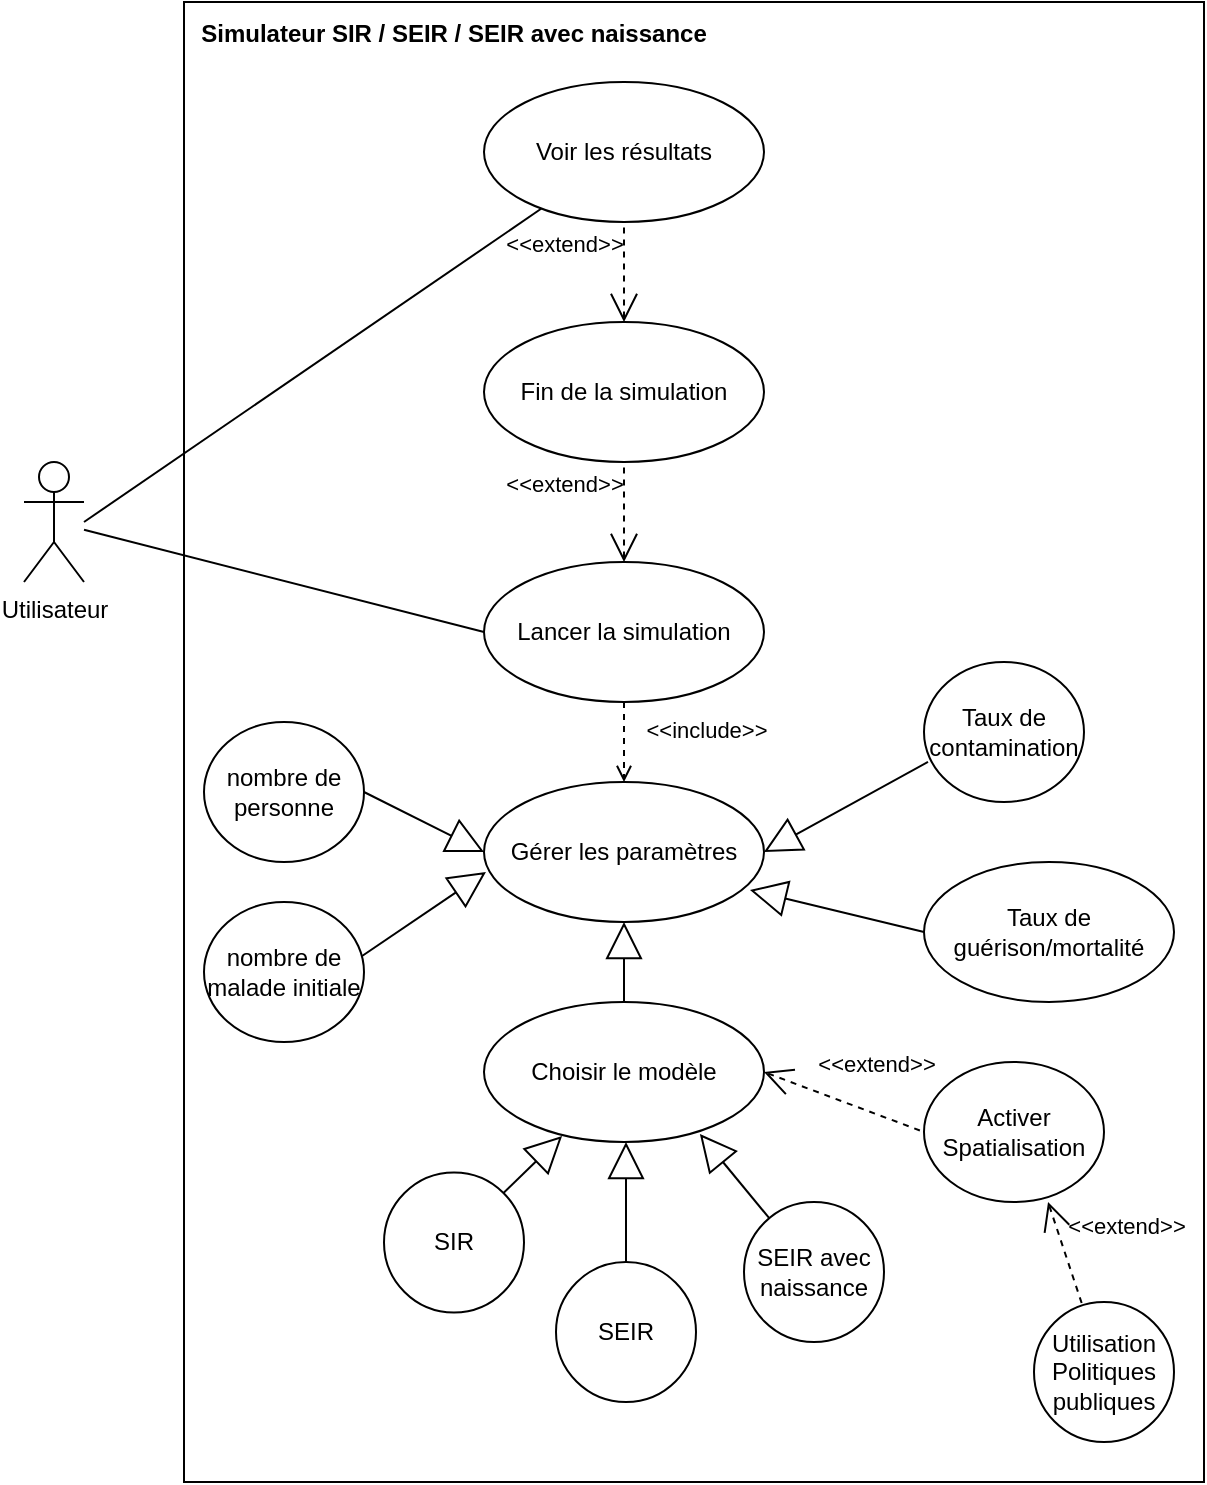 <mxfile version="14.0.3" type="github">
  <diagram id="1Q1EzocZoEp-LrVJWuE1" name="Page-1">
    <mxGraphModel dx="1422" dy="763" grid="1" gridSize="10" guides="1" tooltips="1" connect="1" arrows="1" fold="1" page="1" pageScale="1" pageWidth="827" pageHeight="1169" math="0" shadow="0">
      <root>
        <mxCell id="0" />
        <mxCell id="1" parent="0" />
        <mxCell id="NkwOou6ovOenbUR8SxcS-18" value="" style="rounded=0;whiteSpace=wrap;html=1;" parent="1" vertex="1">
          <mxGeometry x="270" y="30" width="510" height="740" as="geometry" />
        </mxCell>
        <mxCell id="UxCLgTN9e_x0eoLWRBKl-1" value="Utilisateur" style="shape=umlActor;verticalLabelPosition=bottom;verticalAlign=top;html=1;outlineConnect=0;" parent="1" vertex="1">
          <mxGeometry x="190" y="260" width="30" height="60" as="geometry" />
        </mxCell>
        <mxCell id="UxCLgTN9e_x0eoLWRBKl-9" value="Choisir le modèle" style="ellipse;whiteSpace=wrap;html=1;" parent="1" vertex="1">
          <mxGeometry x="420" y="530" width="140" height="70" as="geometry" />
        </mxCell>
        <mxCell id="UxCLgTN9e_x0eoLWRBKl-10" value="Lancer la simulation" style="ellipse;whiteSpace=wrap;html=1;" parent="1" vertex="1">
          <mxGeometry x="420" y="310" width="140" height="70" as="geometry" />
        </mxCell>
        <mxCell id="UxCLgTN9e_x0eoLWRBKl-11" value="Fin de la simulation" style="ellipse;whiteSpace=wrap;html=1;" parent="1" vertex="1">
          <mxGeometry x="420" y="190" width="140" height="70" as="geometry" />
        </mxCell>
        <mxCell id="UxCLgTN9e_x0eoLWRBKl-12" value="Voir les résultats" style="ellipse;whiteSpace=wrap;html=1;" parent="1" vertex="1">
          <mxGeometry x="420" y="70" width="140" height="70" as="geometry" />
        </mxCell>
        <mxCell id="UxCLgTN9e_x0eoLWRBKl-13" value="Simulateur SIR / SEIR / SEIR avec naissance" style="text;align=center;fontStyle=1;verticalAlign=middle;spacingLeft=3;spacingRight=3;strokeColor=none;rotatable=0;points=[[0,0.5],[1,0.5]];portConstraint=eastwest;" parent="1" vertex="1">
          <mxGeometry x="280" y="30" width="250" height="30" as="geometry" />
        </mxCell>
        <mxCell id="UxCLgTN9e_x0eoLWRBKl-19" value="Activer Spatialisation" style="ellipse;whiteSpace=wrap;html=1;" parent="1" vertex="1">
          <mxGeometry x="640" y="560" width="90" height="70" as="geometry" />
        </mxCell>
        <mxCell id="UxCLgTN9e_x0eoLWRBKl-20" value="Utilisation Politiques publiques" style="ellipse;whiteSpace=wrap;html=1;" parent="1" vertex="1">
          <mxGeometry x="695" y="680" width="70" height="70" as="geometry" />
        </mxCell>
        <mxCell id="NkwOou6ovOenbUR8SxcS-2" value="&amp;lt;&amp;lt;extend&amp;gt;&amp;gt;" style="edgeStyle=none;html=1;startArrow=open;endArrow=none;startSize=12;verticalAlign=bottom;dashed=1;labelBackgroundColor=none;entryX=0.5;entryY=1;entryDx=0;entryDy=0;exitX=0.5;exitY=0;exitDx=0;exitDy=0;" parent="1" edge="1" target="UxCLgTN9e_x0eoLWRBKl-11" source="UxCLgTN9e_x0eoLWRBKl-10">
          <mxGeometry x="0.2" y="30" width="160" relative="1" as="geometry">
            <mxPoint x="550" y="270" as="sourcePoint" />
            <mxPoint x="488" y="310" as="targetPoint" />
            <mxPoint as="offset" />
          </mxGeometry>
        </mxCell>
        <mxCell id="NkwOou6ovOenbUR8SxcS-11" value="SIR" style="ellipse;whiteSpace=wrap;html=1;" parent="1" vertex="1">
          <mxGeometry x="370" y="615.25" width="70" height="70" as="geometry" />
        </mxCell>
        <mxCell id="NkwOou6ovOenbUR8SxcS-12" value="SEIR" style="ellipse;whiteSpace=wrap;html=1;" parent="1" vertex="1">
          <mxGeometry x="456" y="660" width="70" height="70" as="geometry" />
        </mxCell>
        <mxCell id="NkwOou6ovOenbUR8SxcS-13" value="SEIR avec naissance" style="ellipse;whiteSpace=wrap;html=1;" parent="1" vertex="1">
          <mxGeometry x="550" y="630" width="70" height="70" as="geometry" />
        </mxCell>
        <mxCell id="NkwOou6ovOenbUR8SxcS-14" value="" style="endArrow=block;endSize=16;endFill=0;html=1;entryX=0.771;entryY=0.943;entryDx=0;entryDy=0;entryPerimeter=0;" parent="1" source="NkwOou6ovOenbUR8SxcS-13" target="UxCLgTN9e_x0eoLWRBKl-9" edge="1">
          <mxGeometry x="-0.75" y="70" width="160" relative="1" as="geometry">
            <mxPoint x="334" y="555.25" as="sourcePoint" />
            <mxPoint x="517.749" y="599.999" as="targetPoint" />
            <mxPoint as="offset" />
          </mxGeometry>
        </mxCell>
        <mxCell id="NkwOou6ovOenbUR8SxcS-15" value="" style="endArrow=block;endSize=16;endFill=0;html=1;exitX=0.5;exitY=0;exitDx=0;exitDy=0;" parent="1" source="NkwOou6ovOenbUR8SxcS-12" edge="1">
          <mxGeometry x="-0.75" y="70" width="160" relative="1" as="geometry">
            <mxPoint x="376" y="565.25" as="sourcePoint" />
            <mxPoint x="491" y="600" as="targetPoint" />
            <mxPoint as="offset" />
          </mxGeometry>
        </mxCell>
        <mxCell id="NkwOou6ovOenbUR8SxcS-16" value="" style="endArrow=block;endSize=16;endFill=0;html=1;exitX=1;exitY=0;exitDx=0;exitDy=0;entryX=0.279;entryY=0.957;entryDx=0;entryDy=0;entryPerimeter=0;" parent="1" source="NkwOou6ovOenbUR8SxcS-11" target="UxCLgTN9e_x0eoLWRBKl-9" edge="1">
          <mxGeometry x="-0.75" y="70" width="160" relative="1" as="geometry">
            <mxPoint x="404" y="615.25" as="sourcePoint" />
            <mxPoint x="468.251" y="599.999" as="targetPoint" />
            <mxPoint as="offset" />
          </mxGeometry>
        </mxCell>
        <mxCell id="NkwOou6ovOenbUR8SxcS-17" value="&amp;lt;&amp;lt;extend&amp;gt;&amp;gt;" style="edgeStyle=none;html=1;startArrow=open;endArrow=none;startSize=12;verticalAlign=bottom;dashed=1;labelBackgroundColor=none;entryX=0.5;entryY=1;entryDx=0;entryDy=0;exitX=0.5;exitY=0;exitDx=0;exitDy=0;" parent="1" edge="1" target="UxCLgTN9e_x0eoLWRBKl-12" source="UxCLgTN9e_x0eoLWRBKl-11">
          <mxGeometry x="0.2" y="30" width="160" relative="1" as="geometry">
            <mxPoint x="570" y="160" as="sourcePoint" />
            <mxPoint x="489.5" y="190" as="targetPoint" />
            <mxPoint as="offset" />
          </mxGeometry>
        </mxCell>
        <mxCell id="NkwOou6ovOenbUR8SxcS-21" value="" style="edgeStyle=none;html=1;endArrow=none;verticalAlign=bottom;" parent="1" target="UxCLgTN9e_x0eoLWRBKl-12" edge="1">
          <mxGeometry width="160" relative="1" as="geometry">
            <mxPoint x="220" y="290" as="sourcePoint" />
            <mxPoint x="470" y="390" as="targetPoint" />
          </mxGeometry>
        </mxCell>
        <mxCell id="CwcjvBSmdnNTdmmbHyCX-1" value="&amp;lt;&amp;lt;extend&amp;gt;&amp;gt;" style="edgeStyle=none;html=1;startArrow=open;endArrow=none;startSize=12;verticalAlign=bottom;dashed=1;labelBackgroundColor=none;entryX=0;entryY=0.5;entryDx=0;entryDy=0;exitX=1;exitY=0.5;exitDx=0;exitDy=0;" edge="1" parent="1" source="UxCLgTN9e_x0eoLWRBKl-9" target="UxCLgTN9e_x0eoLWRBKl-19">
          <mxGeometry x="0.268" y="15" width="160" relative="1" as="geometry">
            <mxPoint x="610" y="550" as="sourcePoint" />
            <mxPoint x="660.5" y="540" as="targetPoint" />
            <mxPoint as="offset" />
          </mxGeometry>
        </mxCell>
        <mxCell id="CwcjvBSmdnNTdmmbHyCX-2" value="&amp;lt;&amp;lt;extend&amp;gt;&amp;gt;" style="edgeStyle=none;html=1;startArrow=open;endArrow=none;startSize=12;verticalAlign=bottom;dashed=1;labelBackgroundColor=none;exitX=0.689;exitY=1;exitDx=0;exitDy=0;exitPerimeter=0;" edge="1" parent="1" source="UxCLgTN9e_x0eoLWRBKl-19" target="UxCLgTN9e_x0eoLWRBKl-20">
          <mxGeometry x="0.2" y="30" width="160" relative="1" as="geometry">
            <mxPoint x="730" y="650" as="sourcePoint" />
            <mxPoint x="640" y="669.25" as="targetPoint" />
            <mxPoint as="offset" />
          </mxGeometry>
        </mxCell>
        <mxCell id="CwcjvBSmdnNTdmmbHyCX-3" value="&amp;lt;&amp;lt;include&amp;gt;&amp;gt;" style="edgeStyle=none;html=1;endArrow=open;verticalAlign=bottom;dashed=1;labelBackgroundColor=none;exitX=0.5;exitY=1;exitDx=0;exitDy=0;entryX=0.5;entryY=0;entryDx=0;entryDy=0;" edge="1" parent="1" source="UxCLgTN9e_x0eoLWRBKl-10" target="CwcjvBSmdnNTdmmbHyCX-5">
          <mxGeometry x="0.134" y="41" width="160" relative="1" as="geometry">
            <mxPoint x="460" y="400" as="sourcePoint" />
            <mxPoint x="490" y="400" as="targetPoint" />
            <mxPoint as="offset" />
          </mxGeometry>
        </mxCell>
        <mxCell id="CwcjvBSmdnNTdmmbHyCX-4" value="" style="endArrow=none;html=1;entryX=0;entryY=0.5;entryDx=0;entryDy=0;" edge="1" parent="1" source="UxCLgTN9e_x0eoLWRBKl-1" target="UxCLgTN9e_x0eoLWRBKl-10">
          <mxGeometry width="50" height="50" relative="1" as="geometry">
            <mxPoint x="270" y="350" as="sourcePoint" />
            <mxPoint x="320" y="300" as="targetPoint" />
          </mxGeometry>
        </mxCell>
        <mxCell id="CwcjvBSmdnNTdmmbHyCX-5" value="Gérer les paramètres " style="ellipse;whiteSpace=wrap;html=1;" vertex="1" parent="1">
          <mxGeometry x="420" y="420" width="140" height="70" as="geometry" />
        </mxCell>
        <mxCell id="CwcjvBSmdnNTdmmbHyCX-6" value="" style="endArrow=block;endSize=16;endFill=0;html=1;entryX=0.5;entryY=1;entryDx=0;entryDy=0;" edge="1" parent="1" source="UxCLgTN9e_x0eoLWRBKl-9" target="CwcjvBSmdnNTdmmbHyCX-5">
          <mxGeometry x="-0.75" y="70" width="160" relative="1" as="geometry">
            <mxPoint x="340" y="550" as="sourcePoint" />
            <mxPoint x="340" y="490" as="targetPoint" />
            <mxPoint as="offset" />
          </mxGeometry>
        </mxCell>
        <mxCell id="CwcjvBSmdnNTdmmbHyCX-7" value="nombre de personne" style="ellipse;whiteSpace=wrap;html=1;" vertex="1" parent="1">
          <mxGeometry x="280" y="390" width="80" height="70" as="geometry" />
        </mxCell>
        <mxCell id="CwcjvBSmdnNTdmmbHyCX-8" value="nombre de malade initiale" style="ellipse;whiteSpace=wrap;html=1;" vertex="1" parent="1">
          <mxGeometry x="280" y="480" width="80" height="70" as="geometry" />
        </mxCell>
        <mxCell id="CwcjvBSmdnNTdmmbHyCX-9" value="Taux de contamination" style="ellipse;whiteSpace=wrap;html=1;" vertex="1" parent="1">
          <mxGeometry x="640" y="360" width="80" height="70" as="geometry" />
        </mxCell>
        <mxCell id="CwcjvBSmdnNTdmmbHyCX-10" value="&lt;div&gt;Taux de guérison/mortalité&lt;/div&gt;" style="ellipse;whiteSpace=wrap;html=1;" vertex="1" parent="1">
          <mxGeometry x="640" y="460" width="125" height="70" as="geometry" />
        </mxCell>
        <mxCell id="CwcjvBSmdnNTdmmbHyCX-12" value="" style="endArrow=block;endSize=16;endFill=0;html=1;entryX=0.007;entryY=0.643;entryDx=0;entryDy=0;entryPerimeter=0;exitX=0.988;exitY=0.386;exitDx=0;exitDy=0;exitPerimeter=0;" edge="1" parent="1" source="CwcjvBSmdnNTdmmbHyCX-8" target="CwcjvBSmdnNTdmmbHyCX-5">
          <mxGeometry x="-0.75" y="70" width="160" relative="1" as="geometry">
            <mxPoint x="250" y="670" as="sourcePoint" />
            <mxPoint x="329.06" y="596.99" as="targetPoint" />
            <mxPoint as="offset" />
            <Array as="points" />
          </mxGeometry>
        </mxCell>
        <mxCell id="CwcjvBSmdnNTdmmbHyCX-13" value="" style="endArrow=block;endSize=16;endFill=0;html=1;entryX=0;entryY=0.5;entryDx=0;entryDy=0;exitX=1;exitY=0.5;exitDx=0;exitDy=0;" edge="1" parent="1" source="CwcjvBSmdnNTdmmbHyCX-7" target="CwcjvBSmdnNTdmmbHyCX-5">
          <mxGeometry x="-0.75" y="70" width="160" relative="1" as="geometry">
            <mxPoint x="200.94" y="613.01" as="sourcePoint" />
            <mxPoint x="280.0" y="540" as="targetPoint" />
            <mxPoint as="offset" />
            <Array as="points" />
          </mxGeometry>
        </mxCell>
        <mxCell id="CwcjvBSmdnNTdmmbHyCX-15" value="" style="endArrow=block;endSize=16;endFill=0;html=1;entryX=1;entryY=0.5;entryDx=0;entryDy=0;exitX=0.025;exitY=0.714;exitDx=0;exitDy=0;exitPerimeter=0;" edge="1" parent="1" source="CwcjvBSmdnNTdmmbHyCX-9" target="CwcjvBSmdnNTdmmbHyCX-5">
          <mxGeometry x="-0.75" y="70" width="160" relative="1" as="geometry">
            <mxPoint x="570" y="493.01" as="sourcePoint" />
            <mxPoint x="649.06" y="420" as="targetPoint" />
            <mxPoint as="offset" />
            <Array as="points" />
          </mxGeometry>
        </mxCell>
        <mxCell id="CwcjvBSmdnNTdmmbHyCX-16" value="" style="endArrow=block;endSize=16;endFill=0;html=1;entryX=0.95;entryY=0.771;entryDx=0;entryDy=0;entryPerimeter=0;exitX=0;exitY=0.5;exitDx=0;exitDy=0;" edge="1" parent="1" source="CwcjvBSmdnNTdmmbHyCX-10" target="CwcjvBSmdnNTdmmbHyCX-5">
          <mxGeometry x="-0.75" y="70" width="160" relative="1" as="geometry">
            <mxPoint x="540.94" y="553.01" as="sourcePoint" />
            <mxPoint x="620" y="480" as="targetPoint" />
            <mxPoint as="offset" />
            <Array as="points" />
          </mxGeometry>
        </mxCell>
      </root>
    </mxGraphModel>
  </diagram>
</mxfile>
